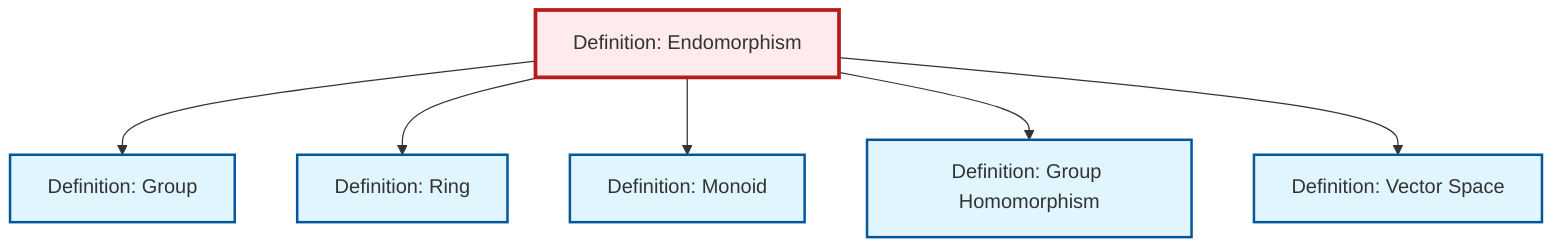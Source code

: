 graph TD
    classDef definition fill:#e1f5fe,stroke:#01579b,stroke-width:2px
    classDef theorem fill:#f3e5f5,stroke:#4a148c,stroke-width:2px
    classDef axiom fill:#fff3e0,stroke:#e65100,stroke-width:2px
    classDef example fill:#e8f5e9,stroke:#1b5e20,stroke-width:2px
    classDef current fill:#ffebee,stroke:#b71c1c,stroke-width:3px
    def-monoid["Definition: Monoid"]:::definition
    def-endomorphism["Definition: Endomorphism"]:::definition
    def-homomorphism["Definition: Group Homomorphism"]:::definition
    def-ring["Definition: Ring"]:::definition
    def-group["Definition: Group"]:::definition
    def-vector-space["Definition: Vector Space"]:::definition
    def-endomorphism --> def-group
    def-endomorphism --> def-ring
    def-endomorphism --> def-monoid
    def-endomorphism --> def-homomorphism
    def-endomorphism --> def-vector-space
    class def-endomorphism current